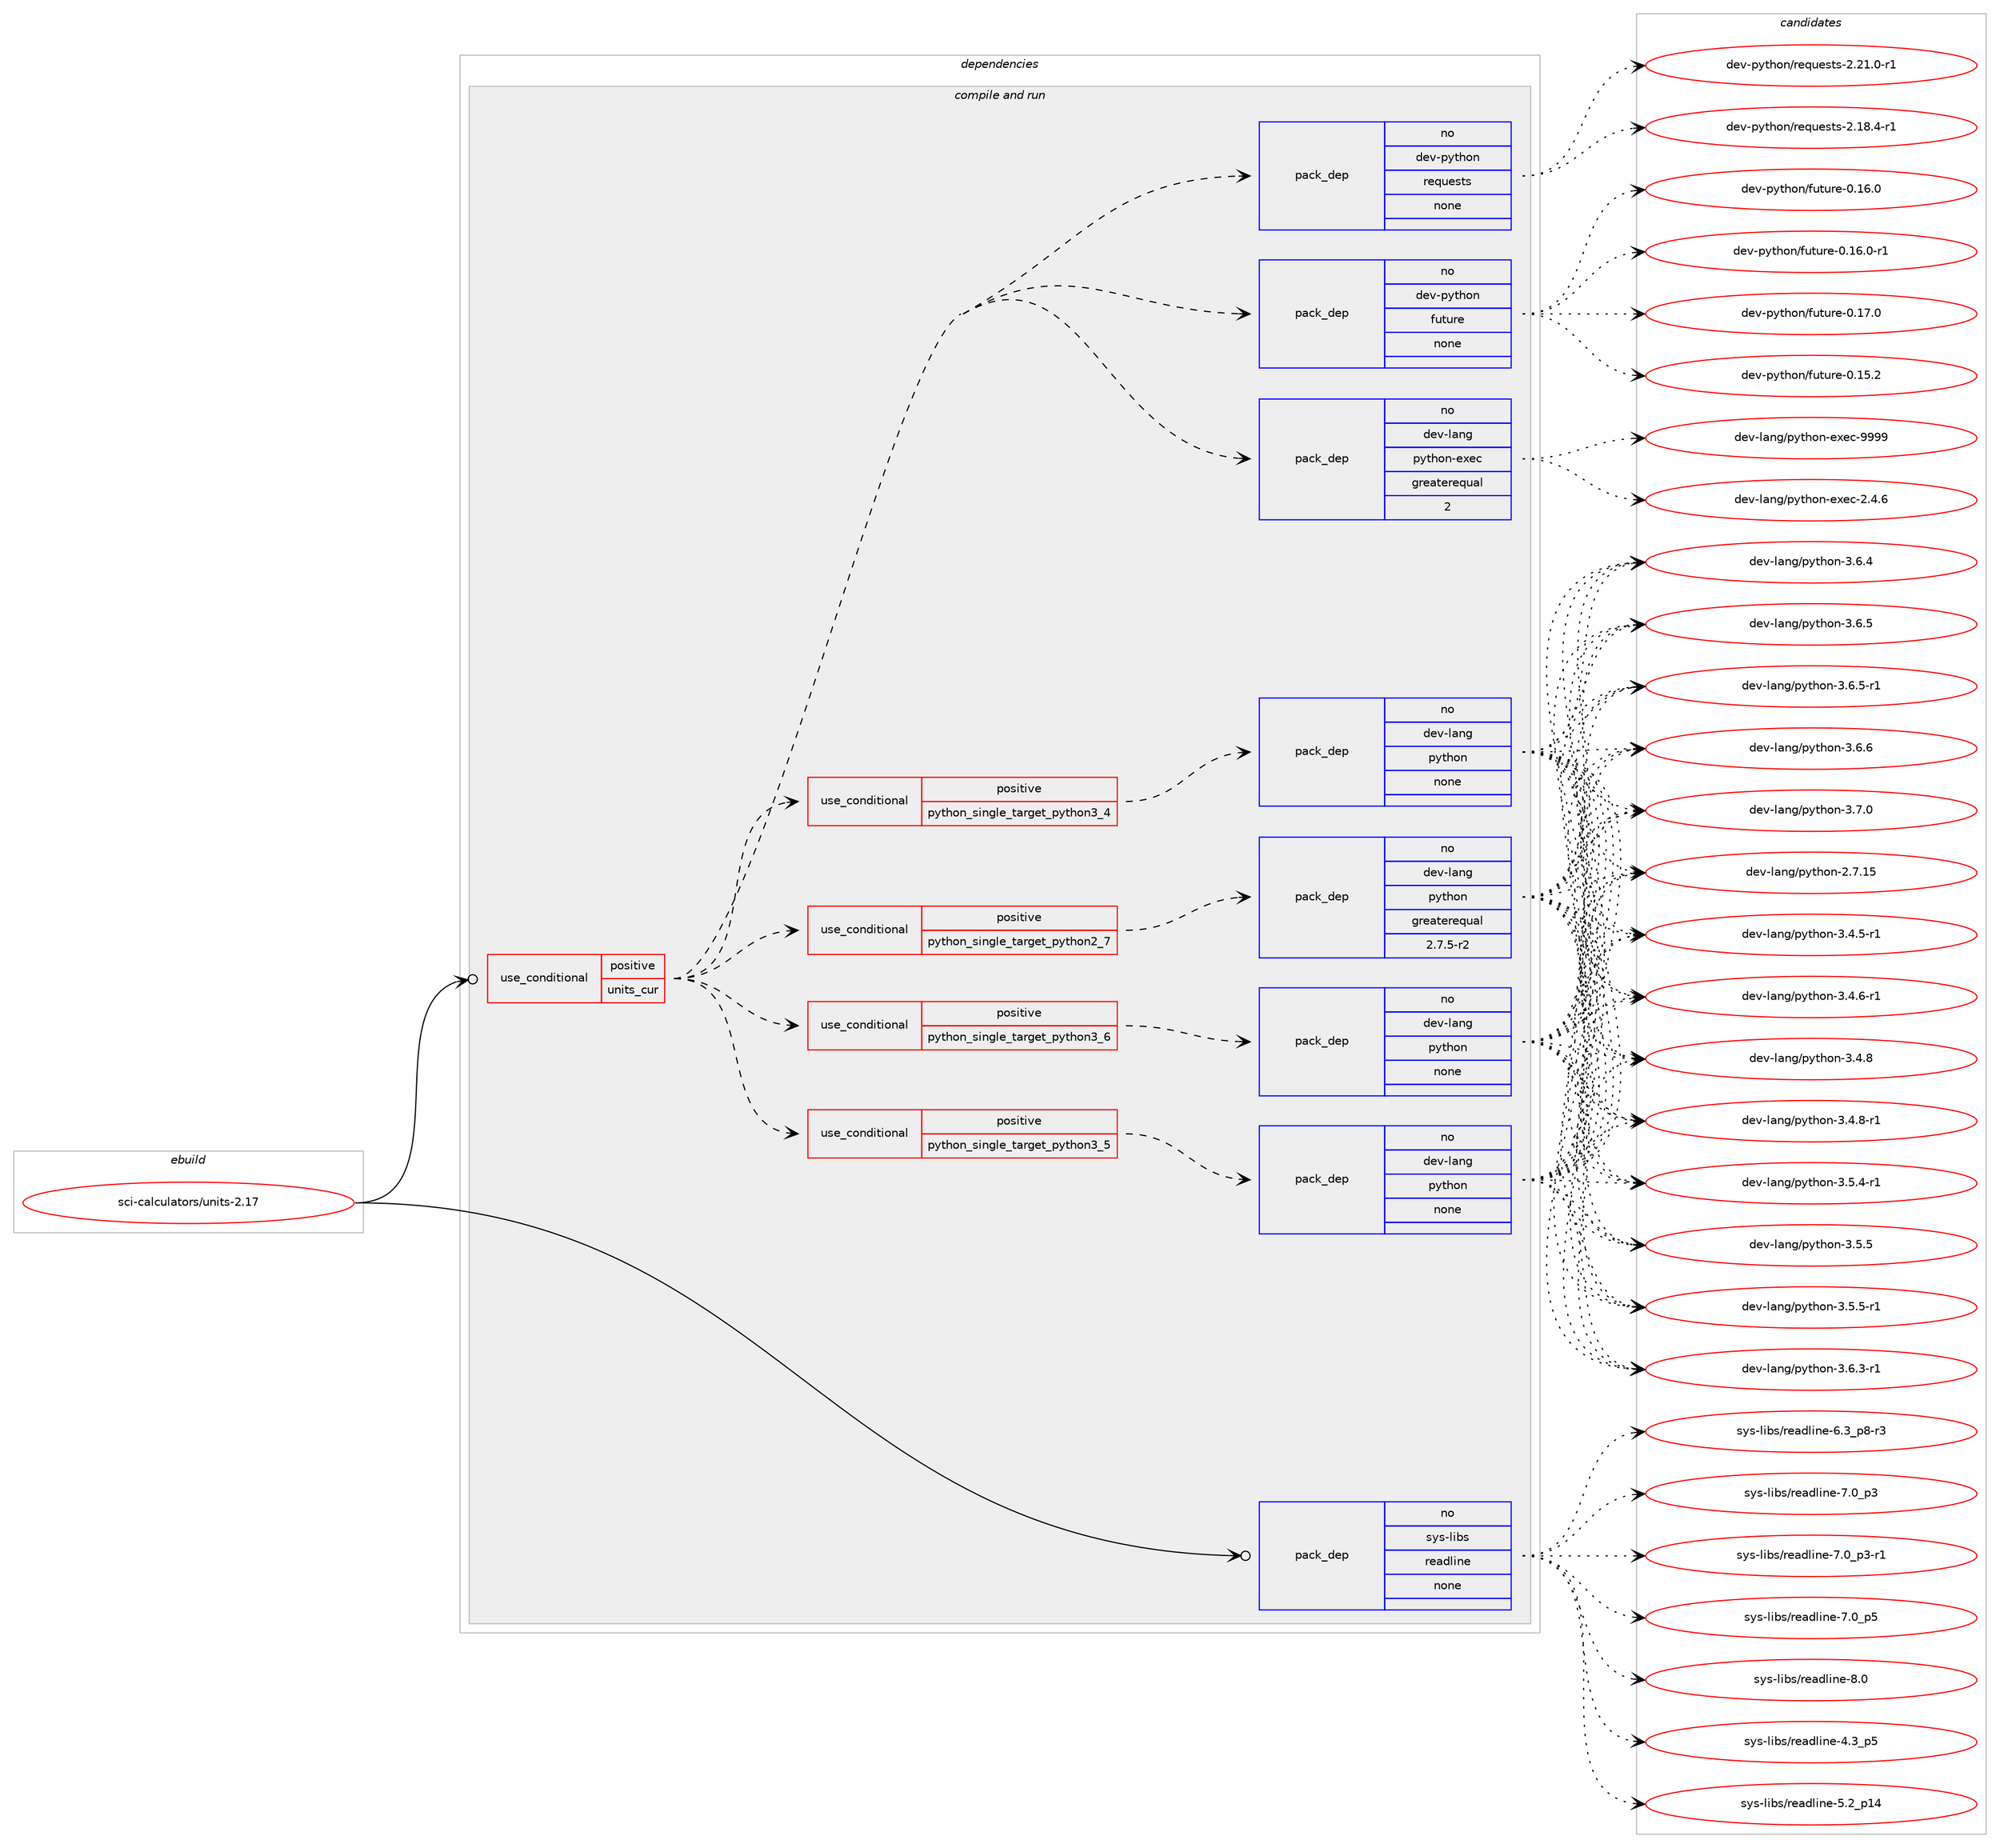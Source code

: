 digraph prolog {

# *************
# Graph options
# *************

newrank=true;
concentrate=true;
compound=true;
graph [rankdir=LR,fontname=Helvetica,fontsize=10,ranksep=1.5];#, ranksep=2.5, nodesep=0.2];
edge  [arrowhead=vee];
node  [fontname=Helvetica,fontsize=10];

# **********
# The ebuild
# **********

subgraph cluster_leftcol {
color=gray;
rank=same;
label=<<i>ebuild</i>>;
id [label="sci-calculators/units-2.17", color=red, width=4, href="../sci-calculators/units-2.17.svg"];
}

# ****************
# The dependencies
# ****************

subgraph cluster_midcol {
color=gray;
label=<<i>dependencies</i>>;
subgraph cluster_compile {
fillcolor="#eeeeee";
style=filled;
label=<<i>compile</i>>;
}
subgraph cluster_compileandrun {
fillcolor="#eeeeee";
style=filled;
label=<<i>compile and run</i>>;
subgraph cond347 {
dependency2729 [label=<<TABLE BORDER="0" CELLBORDER="1" CELLSPACING="0" CELLPADDING="4"><TR><TD ROWSPAN="3" CELLPADDING="10">use_conditional</TD></TR><TR><TD>positive</TD></TR><TR><TD>units_cur</TD></TR></TABLE>>, shape=none, color=red];
subgraph cond348 {
dependency2730 [label=<<TABLE BORDER="0" CELLBORDER="1" CELLSPACING="0" CELLPADDING="4"><TR><TD ROWSPAN="3" CELLPADDING="10">use_conditional</TD></TR><TR><TD>positive</TD></TR><TR><TD>python_single_target_python2_7</TD></TR></TABLE>>, shape=none, color=red];
subgraph pack2290 {
dependency2731 [label=<<TABLE BORDER="0" CELLBORDER="1" CELLSPACING="0" CELLPADDING="4" WIDTH="220"><TR><TD ROWSPAN="6" CELLPADDING="30">pack_dep</TD></TR><TR><TD WIDTH="110">no</TD></TR><TR><TD>dev-lang</TD></TR><TR><TD>python</TD></TR><TR><TD>greaterequal</TD></TR><TR><TD>2.7.5-r2</TD></TR></TABLE>>, shape=none, color=blue];
}
dependency2730:e -> dependency2731:w [weight=20,style="dashed",arrowhead="vee"];
}
dependency2729:e -> dependency2730:w [weight=20,style="dashed",arrowhead="vee"];
subgraph cond349 {
dependency2732 [label=<<TABLE BORDER="0" CELLBORDER="1" CELLSPACING="0" CELLPADDING="4"><TR><TD ROWSPAN="3" CELLPADDING="10">use_conditional</TD></TR><TR><TD>positive</TD></TR><TR><TD>python_single_target_python3_4</TD></TR></TABLE>>, shape=none, color=red];
subgraph pack2291 {
dependency2733 [label=<<TABLE BORDER="0" CELLBORDER="1" CELLSPACING="0" CELLPADDING="4" WIDTH="220"><TR><TD ROWSPAN="6" CELLPADDING="30">pack_dep</TD></TR><TR><TD WIDTH="110">no</TD></TR><TR><TD>dev-lang</TD></TR><TR><TD>python</TD></TR><TR><TD>none</TD></TR><TR><TD></TD></TR></TABLE>>, shape=none, color=blue];
}
dependency2732:e -> dependency2733:w [weight=20,style="dashed",arrowhead="vee"];
}
dependency2729:e -> dependency2732:w [weight=20,style="dashed",arrowhead="vee"];
subgraph cond350 {
dependency2734 [label=<<TABLE BORDER="0" CELLBORDER="1" CELLSPACING="0" CELLPADDING="4"><TR><TD ROWSPAN="3" CELLPADDING="10">use_conditional</TD></TR><TR><TD>positive</TD></TR><TR><TD>python_single_target_python3_5</TD></TR></TABLE>>, shape=none, color=red];
subgraph pack2292 {
dependency2735 [label=<<TABLE BORDER="0" CELLBORDER="1" CELLSPACING="0" CELLPADDING="4" WIDTH="220"><TR><TD ROWSPAN="6" CELLPADDING="30">pack_dep</TD></TR><TR><TD WIDTH="110">no</TD></TR><TR><TD>dev-lang</TD></TR><TR><TD>python</TD></TR><TR><TD>none</TD></TR><TR><TD></TD></TR></TABLE>>, shape=none, color=blue];
}
dependency2734:e -> dependency2735:w [weight=20,style="dashed",arrowhead="vee"];
}
dependency2729:e -> dependency2734:w [weight=20,style="dashed",arrowhead="vee"];
subgraph cond351 {
dependency2736 [label=<<TABLE BORDER="0" CELLBORDER="1" CELLSPACING="0" CELLPADDING="4"><TR><TD ROWSPAN="3" CELLPADDING="10">use_conditional</TD></TR><TR><TD>positive</TD></TR><TR><TD>python_single_target_python3_6</TD></TR></TABLE>>, shape=none, color=red];
subgraph pack2293 {
dependency2737 [label=<<TABLE BORDER="0" CELLBORDER="1" CELLSPACING="0" CELLPADDING="4" WIDTH="220"><TR><TD ROWSPAN="6" CELLPADDING="30">pack_dep</TD></TR><TR><TD WIDTH="110">no</TD></TR><TR><TD>dev-lang</TD></TR><TR><TD>python</TD></TR><TR><TD>none</TD></TR><TR><TD></TD></TR></TABLE>>, shape=none, color=blue];
}
dependency2736:e -> dependency2737:w [weight=20,style="dashed",arrowhead="vee"];
}
dependency2729:e -> dependency2736:w [weight=20,style="dashed",arrowhead="vee"];
subgraph pack2294 {
dependency2738 [label=<<TABLE BORDER="0" CELLBORDER="1" CELLSPACING="0" CELLPADDING="4" WIDTH="220"><TR><TD ROWSPAN="6" CELLPADDING="30">pack_dep</TD></TR><TR><TD WIDTH="110">no</TD></TR><TR><TD>dev-lang</TD></TR><TR><TD>python-exec</TD></TR><TR><TD>greaterequal</TD></TR><TR><TD>2</TD></TR></TABLE>>, shape=none, color=blue];
}
dependency2729:e -> dependency2738:w [weight=20,style="dashed",arrowhead="vee"];
subgraph pack2295 {
dependency2739 [label=<<TABLE BORDER="0" CELLBORDER="1" CELLSPACING="0" CELLPADDING="4" WIDTH="220"><TR><TD ROWSPAN="6" CELLPADDING="30">pack_dep</TD></TR><TR><TD WIDTH="110">no</TD></TR><TR><TD>dev-python</TD></TR><TR><TD>future</TD></TR><TR><TD>none</TD></TR><TR><TD></TD></TR></TABLE>>, shape=none, color=blue];
}
dependency2729:e -> dependency2739:w [weight=20,style="dashed",arrowhead="vee"];
subgraph pack2296 {
dependency2740 [label=<<TABLE BORDER="0" CELLBORDER="1" CELLSPACING="0" CELLPADDING="4" WIDTH="220"><TR><TD ROWSPAN="6" CELLPADDING="30">pack_dep</TD></TR><TR><TD WIDTH="110">no</TD></TR><TR><TD>dev-python</TD></TR><TR><TD>requests</TD></TR><TR><TD>none</TD></TR><TR><TD></TD></TR></TABLE>>, shape=none, color=blue];
}
dependency2729:e -> dependency2740:w [weight=20,style="dashed",arrowhead="vee"];
}
id:e -> dependency2729:w [weight=20,style="solid",arrowhead="odotvee"];
subgraph pack2297 {
dependency2741 [label=<<TABLE BORDER="0" CELLBORDER="1" CELLSPACING="0" CELLPADDING="4" WIDTH="220"><TR><TD ROWSPAN="6" CELLPADDING="30">pack_dep</TD></TR><TR><TD WIDTH="110">no</TD></TR><TR><TD>sys-libs</TD></TR><TR><TD>readline</TD></TR><TR><TD>none</TD></TR><TR><TD></TD></TR></TABLE>>, shape=none, color=blue];
}
id:e -> dependency2741:w [weight=20,style="solid",arrowhead="odotvee"];
}
subgraph cluster_run {
fillcolor="#eeeeee";
style=filled;
label=<<i>run</i>>;
}
}

# **************
# The candidates
# **************

subgraph cluster_choices {
rank=same;
color=gray;
label=<<i>candidates</i>>;

subgraph choice2290 {
color=black;
nodesep=1;
choice10010111845108971101034711212111610411111045504655464953 [label="dev-lang/python-2.7.15", color=red, width=4,href="../dev-lang/python-2.7.15.svg"];
choice1001011184510897110103471121211161041111104551465246534511449 [label="dev-lang/python-3.4.5-r1", color=red, width=4,href="../dev-lang/python-3.4.5-r1.svg"];
choice1001011184510897110103471121211161041111104551465246544511449 [label="dev-lang/python-3.4.6-r1", color=red, width=4,href="../dev-lang/python-3.4.6-r1.svg"];
choice100101118451089711010347112121116104111110455146524656 [label="dev-lang/python-3.4.8", color=red, width=4,href="../dev-lang/python-3.4.8.svg"];
choice1001011184510897110103471121211161041111104551465246564511449 [label="dev-lang/python-3.4.8-r1", color=red, width=4,href="../dev-lang/python-3.4.8-r1.svg"];
choice1001011184510897110103471121211161041111104551465346524511449 [label="dev-lang/python-3.5.4-r1", color=red, width=4,href="../dev-lang/python-3.5.4-r1.svg"];
choice100101118451089711010347112121116104111110455146534653 [label="dev-lang/python-3.5.5", color=red, width=4,href="../dev-lang/python-3.5.5.svg"];
choice1001011184510897110103471121211161041111104551465346534511449 [label="dev-lang/python-3.5.5-r1", color=red, width=4,href="../dev-lang/python-3.5.5-r1.svg"];
choice1001011184510897110103471121211161041111104551465446514511449 [label="dev-lang/python-3.6.3-r1", color=red, width=4,href="../dev-lang/python-3.6.3-r1.svg"];
choice100101118451089711010347112121116104111110455146544652 [label="dev-lang/python-3.6.4", color=red, width=4,href="../dev-lang/python-3.6.4.svg"];
choice100101118451089711010347112121116104111110455146544653 [label="dev-lang/python-3.6.5", color=red, width=4,href="../dev-lang/python-3.6.5.svg"];
choice1001011184510897110103471121211161041111104551465446534511449 [label="dev-lang/python-3.6.5-r1", color=red, width=4,href="../dev-lang/python-3.6.5-r1.svg"];
choice100101118451089711010347112121116104111110455146544654 [label="dev-lang/python-3.6.6", color=red, width=4,href="../dev-lang/python-3.6.6.svg"];
choice100101118451089711010347112121116104111110455146554648 [label="dev-lang/python-3.7.0", color=red, width=4,href="../dev-lang/python-3.7.0.svg"];
dependency2731:e -> choice10010111845108971101034711212111610411111045504655464953:w [style=dotted,weight="100"];
dependency2731:e -> choice1001011184510897110103471121211161041111104551465246534511449:w [style=dotted,weight="100"];
dependency2731:e -> choice1001011184510897110103471121211161041111104551465246544511449:w [style=dotted,weight="100"];
dependency2731:e -> choice100101118451089711010347112121116104111110455146524656:w [style=dotted,weight="100"];
dependency2731:e -> choice1001011184510897110103471121211161041111104551465246564511449:w [style=dotted,weight="100"];
dependency2731:e -> choice1001011184510897110103471121211161041111104551465346524511449:w [style=dotted,weight="100"];
dependency2731:e -> choice100101118451089711010347112121116104111110455146534653:w [style=dotted,weight="100"];
dependency2731:e -> choice1001011184510897110103471121211161041111104551465346534511449:w [style=dotted,weight="100"];
dependency2731:e -> choice1001011184510897110103471121211161041111104551465446514511449:w [style=dotted,weight="100"];
dependency2731:e -> choice100101118451089711010347112121116104111110455146544652:w [style=dotted,weight="100"];
dependency2731:e -> choice100101118451089711010347112121116104111110455146544653:w [style=dotted,weight="100"];
dependency2731:e -> choice1001011184510897110103471121211161041111104551465446534511449:w [style=dotted,weight="100"];
dependency2731:e -> choice100101118451089711010347112121116104111110455146544654:w [style=dotted,weight="100"];
dependency2731:e -> choice100101118451089711010347112121116104111110455146554648:w [style=dotted,weight="100"];
}
subgraph choice2291 {
color=black;
nodesep=1;
choice10010111845108971101034711212111610411111045504655464953 [label="dev-lang/python-2.7.15", color=red, width=4,href="../dev-lang/python-2.7.15.svg"];
choice1001011184510897110103471121211161041111104551465246534511449 [label="dev-lang/python-3.4.5-r1", color=red, width=4,href="../dev-lang/python-3.4.5-r1.svg"];
choice1001011184510897110103471121211161041111104551465246544511449 [label="dev-lang/python-3.4.6-r1", color=red, width=4,href="../dev-lang/python-3.4.6-r1.svg"];
choice100101118451089711010347112121116104111110455146524656 [label="dev-lang/python-3.4.8", color=red, width=4,href="../dev-lang/python-3.4.8.svg"];
choice1001011184510897110103471121211161041111104551465246564511449 [label="dev-lang/python-3.4.8-r1", color=red, width=4,href="../dev-lang/python-3.4.8-r1.svg"];
choice1001011184510897110103471121211161041111104551465346524511449 [label="dev-lang/python-3.5.4-r1", color=red, width=4,href="../dev-lang/python-3.5.4-r1.svg"];
choice100101118451089711010347112121116104111110455146534653 [label="dev-lang/python-3.5.5", color=red, width=4,href="../dev-lang/python-3.5.5.svg"];
choice1001011184510897110103471121211161041111104551465346534511449 [label="dev-lang/python-3.5.5-r1", color=red, width=4,href="../dev-lang/python-3.5.5-r1.svg"];
choice1001011184510897110103471121211161041111104551465446514511449 [label="dev-lang/python-3.6.3-r1", color=red, width=4,href="../dev-lang/python-3.6.3-r1.svg"];
choice100101118451089711010347112121116104111110455146544652 [label="dev-lang/python-3.6.4", color=red, width=4,href="../dev-lang/python-3.6.4.svg"];
choice100101118451089711010347112121116104111110455146544653 [label="dev-lang/python-3.6.5", color=red, width=4,href="../dev-lang/python-3.6.5.svg"];
choice1001011184510897110103471121211161041111104551465446534511449 [label="dev-lang/python-3.6.5-r1", color=red, width=4,href="../dev-lang/python-3.6.5-r1.svg"];
choice100101118451089711010347112121116104111110455146544654 [label="dev-lang/python-3.6.6", color=red, width=4,href="../dev-lang/python-3.6.6.svg"];
choice100101118451089711010347112121116104111110455146554648 [label="dev-lang/python-3.7.0", color=red, width=4,href="../dev-lang/python-3.7.0.svg"];
dependency2733:e -> choice10010111845108971101034711212111610411111045504655464953:w [style=dotted,weight="100"];
dependency2733:e -> choice1001011184510897110103471121211161041111104551465246534511449:w [style=dotted,weight="100"];
dependency2733:e -> choice1001011184510897110103471121211161041111104551465246544511449:w [style=dotted,weight="100"];
dependency2733:e -> choice100101118451089711010347112121116104111110455146524656:w [style=dotted,weight="100"];
dependency2733:e -> choice1001011184510897110103471121211161041111104551465246564511449:w [style=dotted,weight="100"];
dependency2733:e -> choice1001011184510897110103471121211161041111104551465346524511449:w [style=dotted,weight="100"];
dependency2733:e -> choice100101118451089711010347112121116104111110455146534653:w [style=dotted,weight="100"];
dependency2733:e -> choice1001011184510897110103471121211161041111104551465346534511449:w [style=dotted,weight="100"];
dependency2733:e -> choice1001011184510897110103471121211161041111104551465446514511449:w [style=dotted,weight="100"];
dependency2733:e -> choice100101118451089711010347112121116104111110455146544652:w [style=dotted,weight="100"];
dependency2733:e -> choice100101118451089711010347112121116104111110455146544653:w [style=dotted,weight="100"];
dependency2733:e -> choice1001011184510897110103471121211161041111104551465446534511449:w [style=dotted,weight="100"];
dependency2733:e -> choice100101118451089711010347112121116104111110455146544654:w [style=dotted,weight="100"];
dependency2733:e -> choice100101118451089711010347112121116104111110455146554648:w [style=dotted,weight="100"];
}
subgraph choice2292 {
color=black;
nodesep=1;
choice10010111845108971101034711212111610411111045504655464953 [label="dev-lang/python-2.7.15", color=red, width=4,href="../dev-lang/python-2.7.15.svg"];
choice1001011184510897110103471121211161041111104551465246534511449 [label="dev-lang/python-3.4.5-r1", color=red, width=4,href="../dev-lang/python-3.4.5-r1.svg"];
choice1001011184510897110103471121211161041111104551465246544511449 [label="dev-lang/python-3.4.6-r1", color=red, width=4,href="../dev-lang/python-3.4.6-r1.svg"];
choice100101118451089711010347112121116104111110455146524656 [label="dev-lang/python-3.4.8", color=red, width=4,href="../dev-lang/python-3.4.8.svg"];
choice1001011184510897110103471121211161041111104551465246564511449 [label="dev-lang/python-3.4.8-r1", color=red, width=4,href="../dev-lang/python-3.4.8-r1.svg"];
choice1001011184510897110103471121211161041111104551465346524511449 [label="dev-lang/python-3.5.4-r1", color=red, width=4,href="../dev-lang/python-3.5.4-r1.svg"];
choice100101118451089711010347112121116104111110455146534653 [label="dev-lang/python-3.5.5", color=red, width=4,href="../dev-lang/python-3.5.5.svg"];
choice1001011184510897110103471121211161041111104551465346534511449 [label="dev-lang/python-3.5.5-r1", color=red, width=4,href="../dev-lang/python-3.5.5-r1.svg"];
choice1001011184510897110103471121211161041111104551465446514511449 [label="dev-lang/python-3.6.3-r1", color=red, width=4,href="../dev-lang/python-3.6.3-r1.svg"];
choice100101118451089711010347112121116104111110455146544652 [label="dev-lang/python-3.6.4", color=red, width=4,href="../dev-lang/python-3.6.4.svg"];
choice100101118451089711010347112121116104111110455146544653 [label="dev-lang/python-3.6.5", color=red, width=4,href="../dev-lang/python-3.6.5.svg"];
choice1001011184510897110103471121211161041111104551465446534511449 [label="dev-lang/python-3.6.5-r1", color=red, width=4,href="../dev-lang/python-3.6.5-r1.svg"];
choice100101118451089711010347112121116104111110455146544654 [label="dev-lang/python-3.6.6", color=red, width=4,href="../dev-lang/python-3.6.6.svg"];
choice100101118451089711010347112121116104111110455146554648 [label="dev-lang/python-3.7.0", color=red, width=4,href="../dev-lang/python-3.7.0.svg"];
dependency2735:e -> choice10010111845108971101034711212111610411111045504655464953:w [style=dotted,weight="100"];
dependency2735:e -> choice1001011184510897110103471121211161041111104551465246534511449:w [style=dotted,weight="100"];
dependency2735:e -> choice1001011184510897110103471121211161041111104551465246544511449:w [style=dotted,weight="100"];
dependency2735:e -> choice100101118451089711010347112121116104111110455146524656:w [style=dotted,weight="100"];
dependency2735:e -> choice1001011184510897110103471121211161041111104551465246564511449:w [style=dotted,weight="100"];
dependency2735:e -> choice1001011184510897110103471121211161041111104551465346524511449:w [style=dotted,weight="100"];
dependency2735:e -> choice100101118451089711010347112121116104111110455146534653:w [style=dotted,weight="100"];
dependency2735:e -> choice1001011184510897110103471121211161041111104551465346534511449:w [style=dotted,weight="100"];
dependency2735:e -> choice1001011184510897110103471121211161041111104551465446514511449:w [style=dotted,weight="100"];
dependency2735:e -> choice100101118451089711010347112121116104111110455146544652:w [style=dotted,weight="100"];
dependency2735:e -> choice100101118451089711010347112121116104111110455146544653:w [style=dotted,weight="100"];
dependency2735:e -> choice1001011184510897110103471121211161041111104551465446534511449:w [style=dotted,weight="100"];
dependency2735:e -> choice100101118451089711010347112121116104111110455146544654:w [style=dotted,weight="100"];
dependency2735:e -> choice100101118451089711010347112121116104111110455146554648:w [style=dotted,weight="100"];
}
subgraph choice2293 {
color=black;
nodesep=1;
choice10010111845108971101034711212111610411111045504655464953 [label="dev-lang/python-2.7.15", color=red, width=4,href="../dev-lang/python-2.7.15.svg"];
choice1001011184510897110103471121211161041111104551465246534511449 [label="dev-lang/python-3.4.5-r1", color=red, width=4,href="../dev-lang/python-3.4.5-r1.svg"];
choice1001011184510897110103471121211161041111104551465246544511449 [label="dev-lang/python-3.4.6-r1", color=red, width=4,href="../dev-lang/python-3.4.6-r1.svg"];
choice100101118451089711010347112121116104111110455146524656 [label="dev-lang/python-3.4.8", color=red, width=4,href="../dev-lang/python-3.4.8.svg"];
choice1001011184510897110103471121211161041111104551465246564511449 [label="dev-lang/python-3.4.8-r1", color=red, width=4,href="../dev-lang/python-3.4.8-r1.svg"];
choice1001011184510897110103471121211161041111104551465346524511449 [label="dev-lang/python-3.5.4-r1", color=red, width=4,href="../dev-lang/python-3.5.4-r1.svg"];
choice100101118451089711010347112121116104111110455146534653 [label="dev-lang/python-3.5.5", color=red, width=4,href="../dev-lang/python-3.5.5.svg"];
choice1001011184510897110103471121211161041111104551465346534511449 [label="dev-lang/python-3.5.5-r1", color=red, width=4,href="../dev-lang/python-3.5.5-r1.svg"];
choice1001011184510897110103471121211161041111104551465446514511449 [label="dev-lang/python-3.6.3-r1", color=red, width=4,href="../dev-lang/python-3.6.3-r1.svg"];
choice100101118451089711010347112121116104111110455146544652 [label="dev-lang/python-3.6.4", color=red, width=4,href="../dev-lang/python-3.6.4.svg"];
choice100101118451089711010347112121116104111110455146544653 [label="dev-lang/python-3.6.5", color=red, width=4,href="../dev-lang/python-3.6.5.svg"];
choice1001011184510897110103471121211161041111104551465446534511449 [label="dev-lang/python-3.6.5-r1", color=red, width=4,href="../dev-lang/python-3.6.5-r1.svg"];
choice100101118451089711010347112121116104111110455146544654 [label="dev-lang/python-3.6.6", color=red, width=4,href="../dev-lang/python-3.6.6.svg"];
choice100101118451089711010347112121116104111110455146554648 [label="dev-lang/python-3.7.0", color=red, width=4,href="../dev-lang/python-3.7.0.svg"];
dependency2737:e -> choice10010111845108971101034711212111610411111045504655464953:w [style=dotted,weight="100"];
dependency2737:e -> choice1001011184510897110103471121211161041111104551465246534511449:w [style=dotted,weight="100"];
dependency2737:e -> choice1001011184510897110103471121211161041111104551465246544511449:w [style=dotted,weight="100"];
dependency2737:e -> choice100101118451089711010347112121116104111110455146524656:w [style=dotted,weight="100"];
dependency2737:e -> choice1001011184510897110103471121211161041111104551465246564511449:w [style=dotted,weight="100"];
dependency2737:e -> choice1001011184510897110103471121211161041111104551465346524511449:w [style=dotted,weight="100"];
dependency2737:e -> choice100101118451089711010347112121116104111110455146534653:w [style=dotted,weight="100"];
dependency2737:e -> choice1001011184510897110103471121211161041111104551465346534511449:w [style=dotted,weight="100"];
dependency2737:e -> choice1001011184510897110103471121211161041111104551465446514511449:w [style=dotted,weight="100"];
dependency2737:e -> choice100101118451089711010347112121116104111110455146544652:w [style=dotted,weight="100"];
dependency2737:e -> choice100101118451089711010347112121116104111110455146544653:w [style=dotted,weight="100"];
dependency2737:e -> choice1001011184510897110103471121211161041111104551465446534511449:w [style=dotted,weight="100"];
dependency2737:e -> choice100101118451089711010347112121116104111110455146544654:w [style=dotted,weight="100"];
dependency2737:e -> choice100101118451089711010347112121116104111110455146554648:w [style=dotted,weight="100"];
}
subgraph choice2294 {
color=black;
nodesep=1;
choice1001011184510897110103471121211161041111104510112010199455046524654 [label="dev-lang/python-exec-2.4.6", color=red, width=4,href="../dev-lang/python-exec-2.4.6.svg"];
choice10010111845108971101034711212111610411111045101120101994557575757 [label="dev-lang/python-exec-9999", color=red, width=4,href="../dev-lang/python-exec-9999.svg"];
dependency2738:e -> choice1001011184510897110103471121211161041111104510112010199455046524654:w [style=dotted,weight="100"];
dependency2738:e -> choice10010111845108971101034711212111610411111045101120101994557575757:w [style=dotted,weight="100"];
}
subgraph choice2295 {
color=black;
nodesep=1;
choice100101118451121211161041111104710211711611711410145484649534650 [label="dev-python/future-0.15.2", color=red, width=4,href="../dev-python/future-0.15.2.svg"];
choice100101118451121211161041111104710211711611711410145484649544648 [label="dev-python/future-0.16.0", color=red, width=4,href="../dev-python/future-0.16.0.svg"];
choice1001011184511212111610411111047102117116117114101454846495446484511449 [label="dev-python/future-0.16.0-r1", color=red, width=4,href="../dev-python/future-0.16.0-r1.svg"];
choice100101118451121211161041111104710211711611711410145484649554648 [label="dev-python/future-0.17.0", color=red, width=4,href="../dev-python/future-0.17.0.svg"];
dependency2739:e -> choice100101118451121211161041111104710211711611711410145484649534650:w [style=dotted,weight="100"];
dependency2739:e -> choice100101118451121211161041111104710211711611711410145484649544648:w [style=dotted,weight="100"];
dependency2739:e -> choice1001011184511212111610411111047102117116117114101454846495446484511449:w [style=dotted,weight="100"];
dependency2739:e -> choice100101118451121211161041111104710211711611711410145484649554648:w [style=dotted,weight="100"];
}
subgraph choice2296 {
color=black;
nodesep=1;
choice1001011184511212111610411111047114101113117101115116115455046495646524511449 [label="dev-python/requests-2.18.4-r1", color=red, width=4,href="../dev-python/requests-2.18.4-r1.svg"];
choice1001011184511212111610411111047114101113117101115116115455046504946484511449 [label="dev-python/requests-2.21.0-r1", color=red, width=4,href="../dev-python/requests-2.21.0-r1.svg"];
dependency2740:e -> choice1001011184511212111610411111047114101113117101115116115455046495646524511449:w [style=dotted,weight="100"];
dependency2740:e -> choice1001011184511212111610411111047114101113117101115116115455046504946484511449:w [style=dotted,weight="100"];
}
subgraph choice2297 {
color=black;
nodesep=1;
choice11512111545108105981154711410197100108105110101455246519511253 [label="sys-libs/readline-4.3_p5", color=red, width=4,href="../sys-libs/readline-4.3_p5.svg"];
choice1151211154510810598115471141019710010810511010145534650951124952 [label="sys-libs/readline-5.2_p14", color=red, width=4,href="../sys-libs/readline-5.2_p14.svg"];
choice115121115451081059811547114101971001081051101014554465195112564511451 [label="sys-libs/readline-6.3_p8-r3", color=red, width=4,href="../sys-libs/readline-6.3_p8-r3.svg"];
choice11512111545108105981154711410197100108105110101455546489511251 [label="sys-libs/readline-7.0_p3", color=red, width=4,href="../sys-libs/readline-7.0_p3.svg"];
choice115121115451081059811547114101971001081051101014555464895112514511449 [label="sys-libs/readline-7.0_p3-r1", color=red, width=4,href="../sys-libs/readline-7.0_p3-r1.svg"];
choice11512111545108105981154711410197100108105110101455546489511253 [label="sys-libs/readline-7.0_p5", color=red, width=4,href="../sys-libs/readline-7.0_p5.svg"];
choice1151211154510810598115471141019710010810511010145564648 [label="sys-libs/readline-8.0", color=red, width=4,href="../sys-libs/readline-8.0.svg"];
dependency2741:e -> choice11512111545108105981154711410197100108105110101455246519511253:w [style=dotted,weight="100"];
dependency2741:e -> choice1151211154510810598115471141019710010810511010145534650951124952:w [style=dotted,weight="100"];
dependency2741:e -> choice115121115451081059811547114101971001081051101014554465195112564511451:w [style=dotted,weight="100"];
dependency2741:e -> choice11512111545108105981154711410197100108105110101455546489511251:w [style=dotted,weight="100"];
dependency2741:e -> choice115121115451081059811547114101971001081051101014555464895112514511449:w [style=dotted,weight="100"];
dependency2741:e -> choice11512111545108105981154711410197100108105110101455546489511253:w [style=dotted,weight="100"];
dependency2741:e -> choice1151211154510810598115471141019710010810511010145564648:w [style=dotted,weight="100"];
}
}

}
